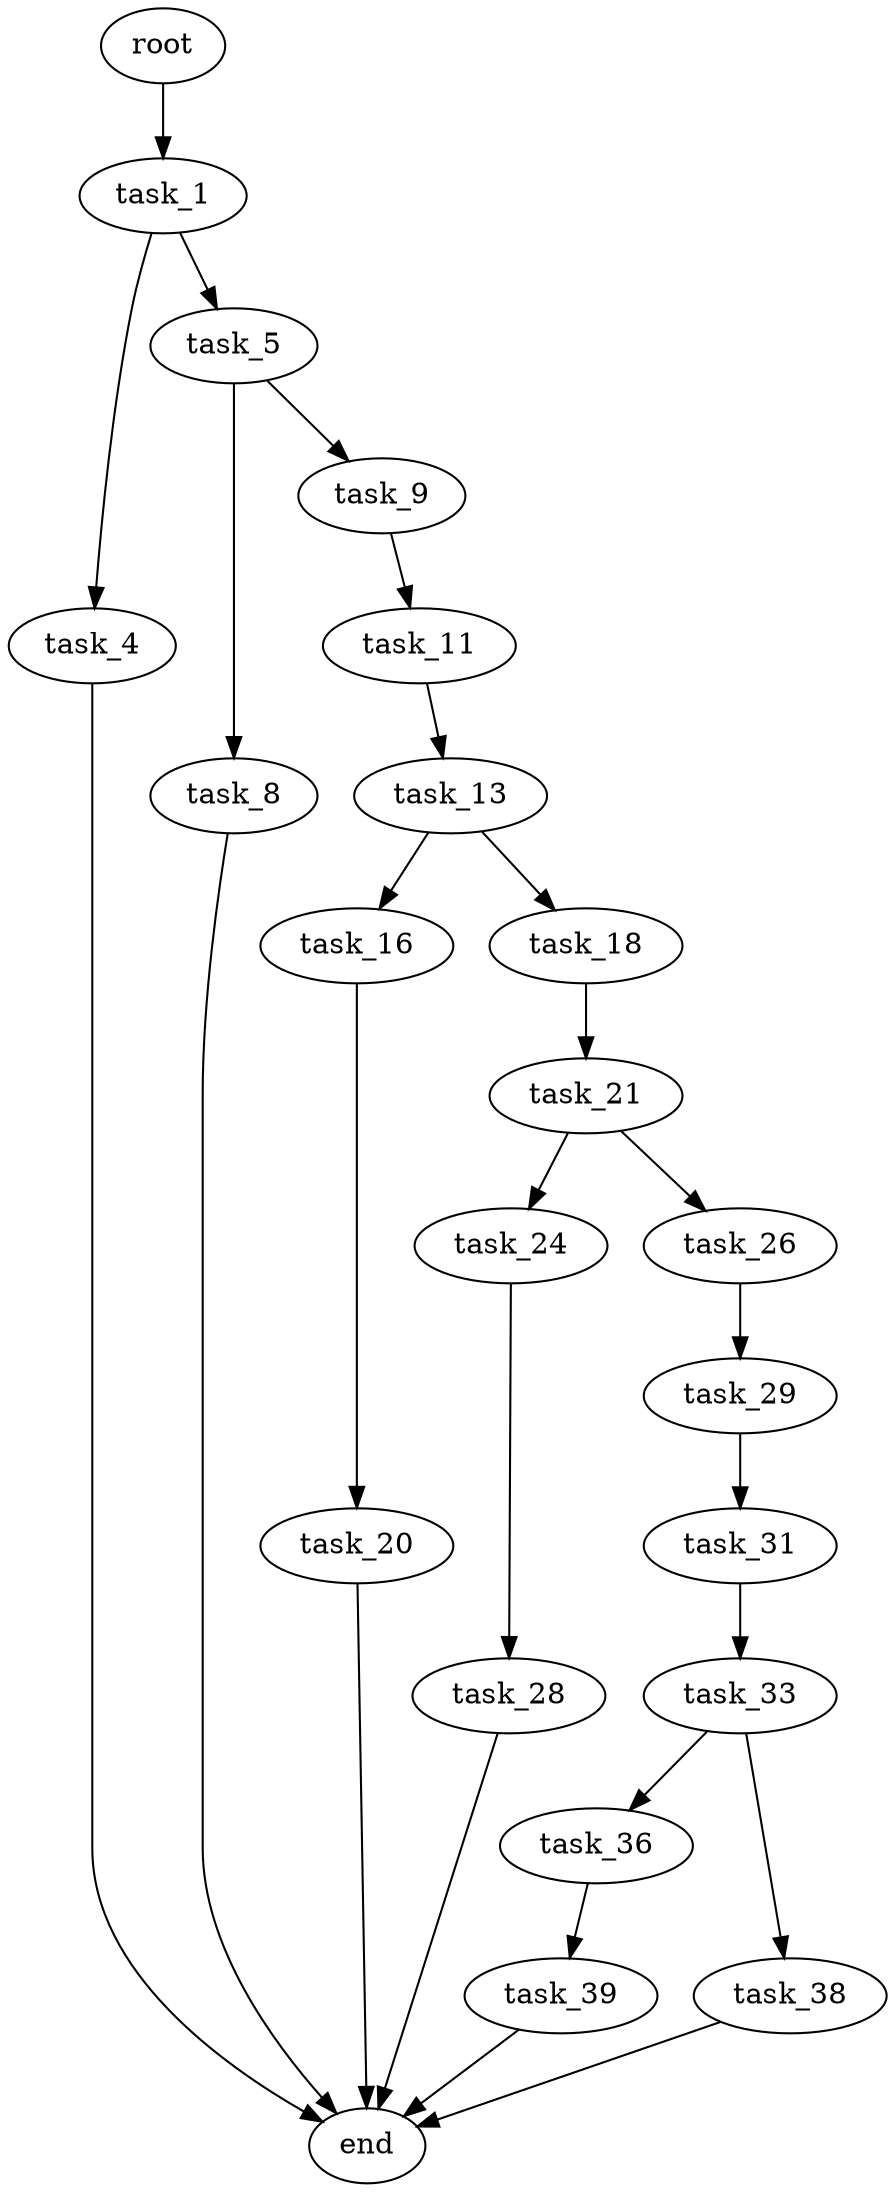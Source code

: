 digraph G {
  root [size="0.000000"];
  task_1 [size="52808854354.000000"];
  task_4 [size="68719476736.000000"];
  task_5 [size="68719476736.000000"];
  end [size="0.000000"];
  task_8 [size="368293445632.000000"];
  task_9 [size="18840153963.000000"];
  task_11 [size="549755813888.000000"];
  task_13 [size="19758315852.000000"];
  task_16 [size="68719476736.000000"];
  task_18 [size="11013885800.000000"];
  task_20 [size="1627242894.000000"];
  task_21 [size="6265026994.000000"];
  task_24 [size="8589934592.000000"];
  task_26 [size="68719476736.000000"];
  task_28 [size="213814136328.000000"];
  task_29 [size="8864275427.000000"];
  task_31 [size="9442170764.000000"];
  task_33 [size="782757789696.000000"];
  task_36 [size="18466167416.000000"];
  task_38 [size="68719476736.000000"];
  task_39 [size="1073741824000.000000"];

  root -> task_1 [size="1.000000"];
  task_1 -> task_4 [size="75497472.000000"];
  task_1 -> task_5 [size="75497472.000000"];
  task_4 -> end [size="1.000000"];
  task_5 -> task_8 [size="134217728.000000"];
  task_5 -> task_9 [size="134217728.000000"];
  task_8 -> end [size="1.000000"];
  task_9 -> task_11 [size="301989888.000000"];
  task_11 -> task_13 [size="536870912.000000"];
  task_13 -> task_16 [size="75497472.000000"];
  task_13 -> task_18 [size="75497472.000000"];
  task_16 -> task_20 [size="134217728.000000"];
  task_18 -> task_21 [size="411041792.000000"];
  task_20 -> end [size="1.000000"];
  task_21 -> task_24 [size="411041792.000000"];
  task_21 -> task_26 [size="411041792.000000"];
  task_24 -> task_28 [size="33554432.000000"];
  task_26 -> task_29 [size="134217728.000000"];
  task_28 -> end [size="1.000000"];
  task_29 -> task_31 [size="679477248.000000"];
  task_31 -> task_33 [size="209715200.000000"];
  task_33 -> task_36 [size="679477248.000000"];
  task_33 -> task_38 [size="679477248.000000"];
  task_36 -> task_39 [size="838860800.000000"];
  task_38 -> end [size="1.000000"];
  task_39 -> end [size="1.000000"];
}
